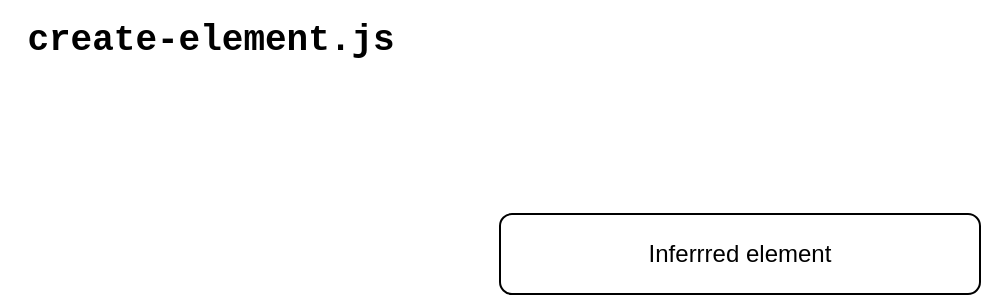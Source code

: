 <mxfile version="22.1.11" type="device">
  <diagram name="Page-1" id="PaMad36wKIYImzMoD9JR">
    <mxGraphModel dx="1114" dy="999" grid="1" gridSize="10" guides="1" tooltips="1" connect="1" arrows="1" fold="1" page="1" pageScale="1" pageWidth="3300" pageHeight="4681" math="0" shadow="0">
      <root>
        <mxCell id="0" />
        <mxCell id="1" parent="0" />
        <mxCell id="UuFUXGmgS0lwumH12fGc-1" value="&lt;font face=&quot;Courier New&quot; style=&quot;font-size: 18px;&quot;&gt;&lt;b&gt;create-element.js&lt;/b&gt;&lt;/font&gt;" style="text;html=1;align=center;verticalAlign=middle;resizable=0;points=[];autosize=1;strokeColor=none;fillColor=none;" vertex="1" parent="1">
          <mxGeometry x="30" y="13" width="210" height="40" as="geometry" />
        </mxCell>
        <mxCell id="UuFUXGmgS0lwumH12fGc-2" value="Inferrred element" style="rounded=1;whiteSpace=wrap;html=1;" vertex="1" parent="1">
          <mxGeometry x="280" y="120" width="240" height="40" as="geometry" />
        </mxCell>
      </root>
    </mxGraphModel>
  </diagram>
</mxfile>
